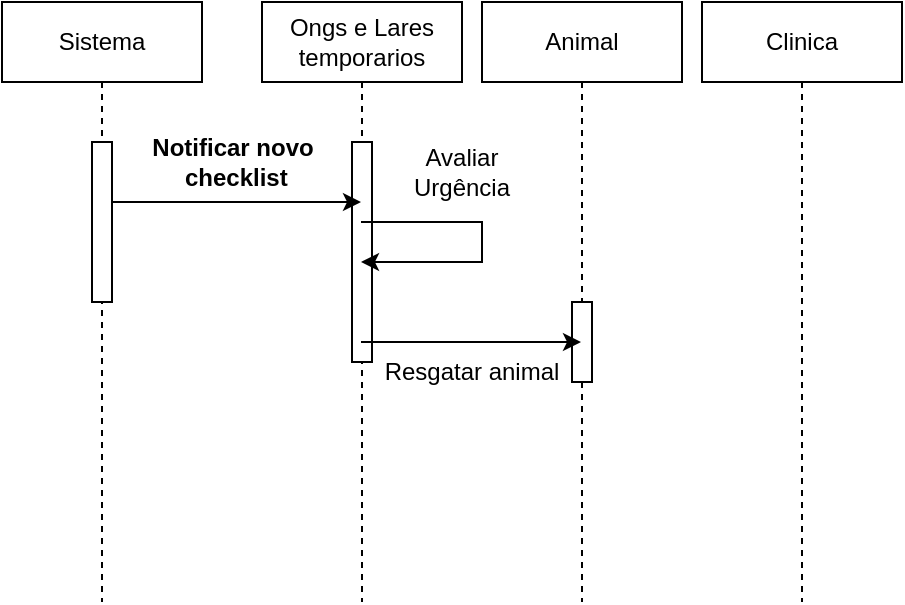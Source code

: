 <mxfile version="24.6.2" type="github">
  <diagram name="Page-1" id="2YBvvXClWsGukQMizWep">
    <mxGraphModel dx="1032" dy="530" grid="1" gridSize="10" guides="1" tooltips="1" connect="1" arrows="1" fold="1" page="1" pageScale="1" pageWidth="850" pageHeight="1100" math="0" shadow="0">
      <root>
        <mxCell id="0" />
        <mxCell id="1" parent="0" />
        <mxCell id="X-HsGU1Jrr0cxQ6hf72j-1" value="Sistema" style="shape=umlLifeline;perimeter=lifelinePerimeter;whiteSpace=wrap;html=1;container=1;dropTarget=0;collapsible=0;recursiveResize=0;outlineConnect=0;portConstraint=eastwest;newEdgeStyle={&quot;curved&quot;:0,&quot;rounded&quot;:0};" vertex="1" parent="1">
          <mxGeometry x="370" y="130" width="100" height="300" as="geometry" />
        </mxCell>
        <mxCell id="X-HsGU1Jrr0cxQ6hf72j-5" value="" style="html=1;points=[[0,0,0,0,5],[0,1,0,0,-5],[1,0,0,0,5],[1,1,0,0,-5]];perimeter=orthogonalPerimeter;outlineConnect=0;targetShapes=umlLifeline;portConstraint=eastwest;newEdgeStyle={&quot;curved&quot;:0,&quot;rounded&quot;:0};" vertex="1" parent="X-HsGU1Jrr0cxQ6hf72j-1">
          <mxGeometry x="45" y="70" width="10" height="80" as="geometry" />
        </mxCell>
        <mxCell id="X-HsGU1Jrr0cxQ6hf72j-2" value="Ongs e Lares temporarios" style="shape=umlLifeline;perimeter=lifelinePerimeter;whiteSpace=wrap;html=1;container=1;dropTarget=0;collapsible=0;recursiveResize=0;outlineConnect=0;portConstraint=eastwest;newEdgeStyle={&quot;curved&quot;:0,&quot;rounded&quot;:0};" vertex="1" parent="1">
          <mxGeometry x="500" y="130" width="100" height="300" as="geometry" />
        </mxCell>
        <mxCell id="X-HsGU1Jrr0cxQ6hf72j-9" value="" style="html=1;points=[[0,0,0,0,5],[0,1,0,0,-5],[1,0,0,0,5],[1,1,0,0,-5]];perimeter=orthogonalPerimeter;outlineConnect=0;targetShapes=umlLifeline;portConstraint=eastwest;newEdgeStyle={&quot;curved&quot;:0,&quot;rounded&quot;:0};" vertex="1" parent="X-HsGU1Jrr0cxQ6hf72j-2">
          <mxGeometry x="45" y="70" width="10" height="110" as="geometry" />
        </mxCell>
        <mxCell id="X-HsGU1Jrr0cxQ6hf72j-3" value="Animal" style="shape=umlLifeline;perimeter=lifelinePerimeter;whiteSpace=wrap;html=1;container=1;dropTarget=0;collapsible=0;recursiveResize=0;outlineConnect=0;portConstraint=eastwest;newEdgeStyle={&quot;curved&quot;:0,&quot;rounded&quot;:0};" vertex="1" parent="1">
          <mxGeometry x="610" y="130" width="100" height="300" as="geometry" />
        </mxCell>
        <mxCell id="X-HsGU1Jrr0cxQ6hf72j-20" value="" style="html=1;points=[[0,0,0,0,5],[0,1,0,0,-5],[1,0,0,0,5],[1,1,0,0,-5]];perimeter=orthogonalPerimeter;outlineConnect=0;targetShapes=umlLifeline;portConstraint=eastwest;newEdgeStyle={&quot;curved&quot;:0,&quot;rounded&quot;:0};" vertex="1" parent="X-HsGU1Jrr0cxQ6hf72j-3">
          <mxGeometry x="45" y="150" width="10" height="40" as="geometry" />
        </mxCell>
        <mxCell id="X-HsGU1Jrr0cxQ6hf72j-4" value="Clinica" style="shape=umlLifeline;perimeter=lifelinePerimeter;whiteSpace=wrap;html=1;container=1;dropTarget=0;collapsible=0;recursiveResize=0;outlineConnect=0;portConstraint=eastwest;newEdgeStyle={&quot;curved&quot;:0,&quot;rounded&quot;:0};" vertex="1" parent="1">
          <mxGeometry x="720" y="130" width="100" height="300" as="geometry" />
        </mxCell>
        <mxCell id="X-HsGU1Jrr0cxQ6hf72j-8" value="" style="endArrow=classic;html=1;rounded=0;" edge="1" parent="1">
          <mxGeometry width="50" height="50" relative="1" as="geometry">
            <mxPoint x="425" y="230" as="sourcePoint" />
            <mxPoint x="549.5" y="230" as="targetPoint" />
          </mxGeometry>
        </mxCell>
        <mxCell id="X-HsGU1Jrr0cxQ6hf72j-15" value="Notificar novo&lt;div&gt;&amp;nbsp;checklist&lt;/div&gt;" style="text;align=center;fontStyle=1;verticalAlign=middle;spacingLeft=3;spacingRight=3;strokeColor=none;rotatable=0;points=[[0,0.5],[1,0.5]];portConstraint=eastwest;html=1;" vertex="1" parent="1">
          <mxGeometry x="440" y="190" width="90" height="40" as="geometry" />
        </mxCell>
        <mxCell id="X-HsGU1Jrr0cxQ6hf72j-16" value="" style="endArrow=classic;html=1;rounded=0;" edge="1" parent="1">
          <mxGeometry width="50" height="50" relative="1" as="geometry">
            <mxPoint x="549.5" y="240" as="sourcePoint" />
            <mxPoint x="549.5" y="260" as="targetPoint" />
            <Array as="points">
              <mxPoint x="610" y="240" />
              <mxPoint x="610" y="260" />
            </Array>
          </mxGeometry>
        </mxCell>
        <mxCell id="X-HsGU1Jrr0cxQ6hf72j-18" value="Avaliar Urgência" style="text;html=1;align=center;verticalAlign=middle;whiteSpace=wrap;rounded=0;" vertex="1" parent="1">
          <mxGeometry x="570" y="200" width="60" height="30" as="geometry" />
        </mxCell>
        <mxCell id="X-HsGU1Jrr0cxQ6hf72j-19" value="" style="endArrow=classic;html=1;rounded=0;" edge="1" parent="1" target="X-HsGU1Jrr0cxQ6hf72j-3">
          <mxGeometry width="50" height="50" relative="1" as="geometry">
            <mxPoint x="549.5" y="300" as="sourcePoint" />
            <mxPoint x="670" y="300" as="targetPoint" />
          </mxGeometry>
        </mxCell>
        <mxCell id="X-HsGU1Jrr0cxQ6hf72j-21" value="Resgatar animal" style="text;html=1;align=center;verticalAlign=middle;whiteSpace=wrap;rounded=0;" vertex="1" parent="1">
          <mxGeometry x="560" y="300" width="90" height="30" as="geometry" />
        </mxCell>
      </root>
    </mxGraphModel>
  </diagram>
</mxfile>
